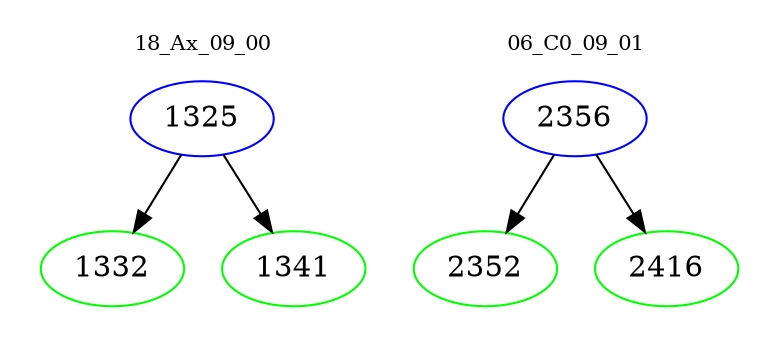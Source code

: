 digraph{
subgraph cluster_0 {
color = white
label = "18_Ax_09_00";
fontsize=10;
T0_1325 [label="1325", color="blue"]
T0_1325 -> T0_1332 [color="black"]
T0_1332 [label="1332", color="green"]
T0_1325 -> T0_1341 [color="black"]
T0_1341 [label="1341", color="green"]
}
subgraph cluster_1 {
color = white
label = "06_C0_09_01";
fontsize=10;
T1_2356 [label="2356", color="blue"]
T1_2356 -> T1_2352 [color="black"]
T1_2352 [label="2352", color="green"]
T1_2356 -> T1_2416 [color="black"]
T1_2416 [label="2416", color="green"]
}
}

